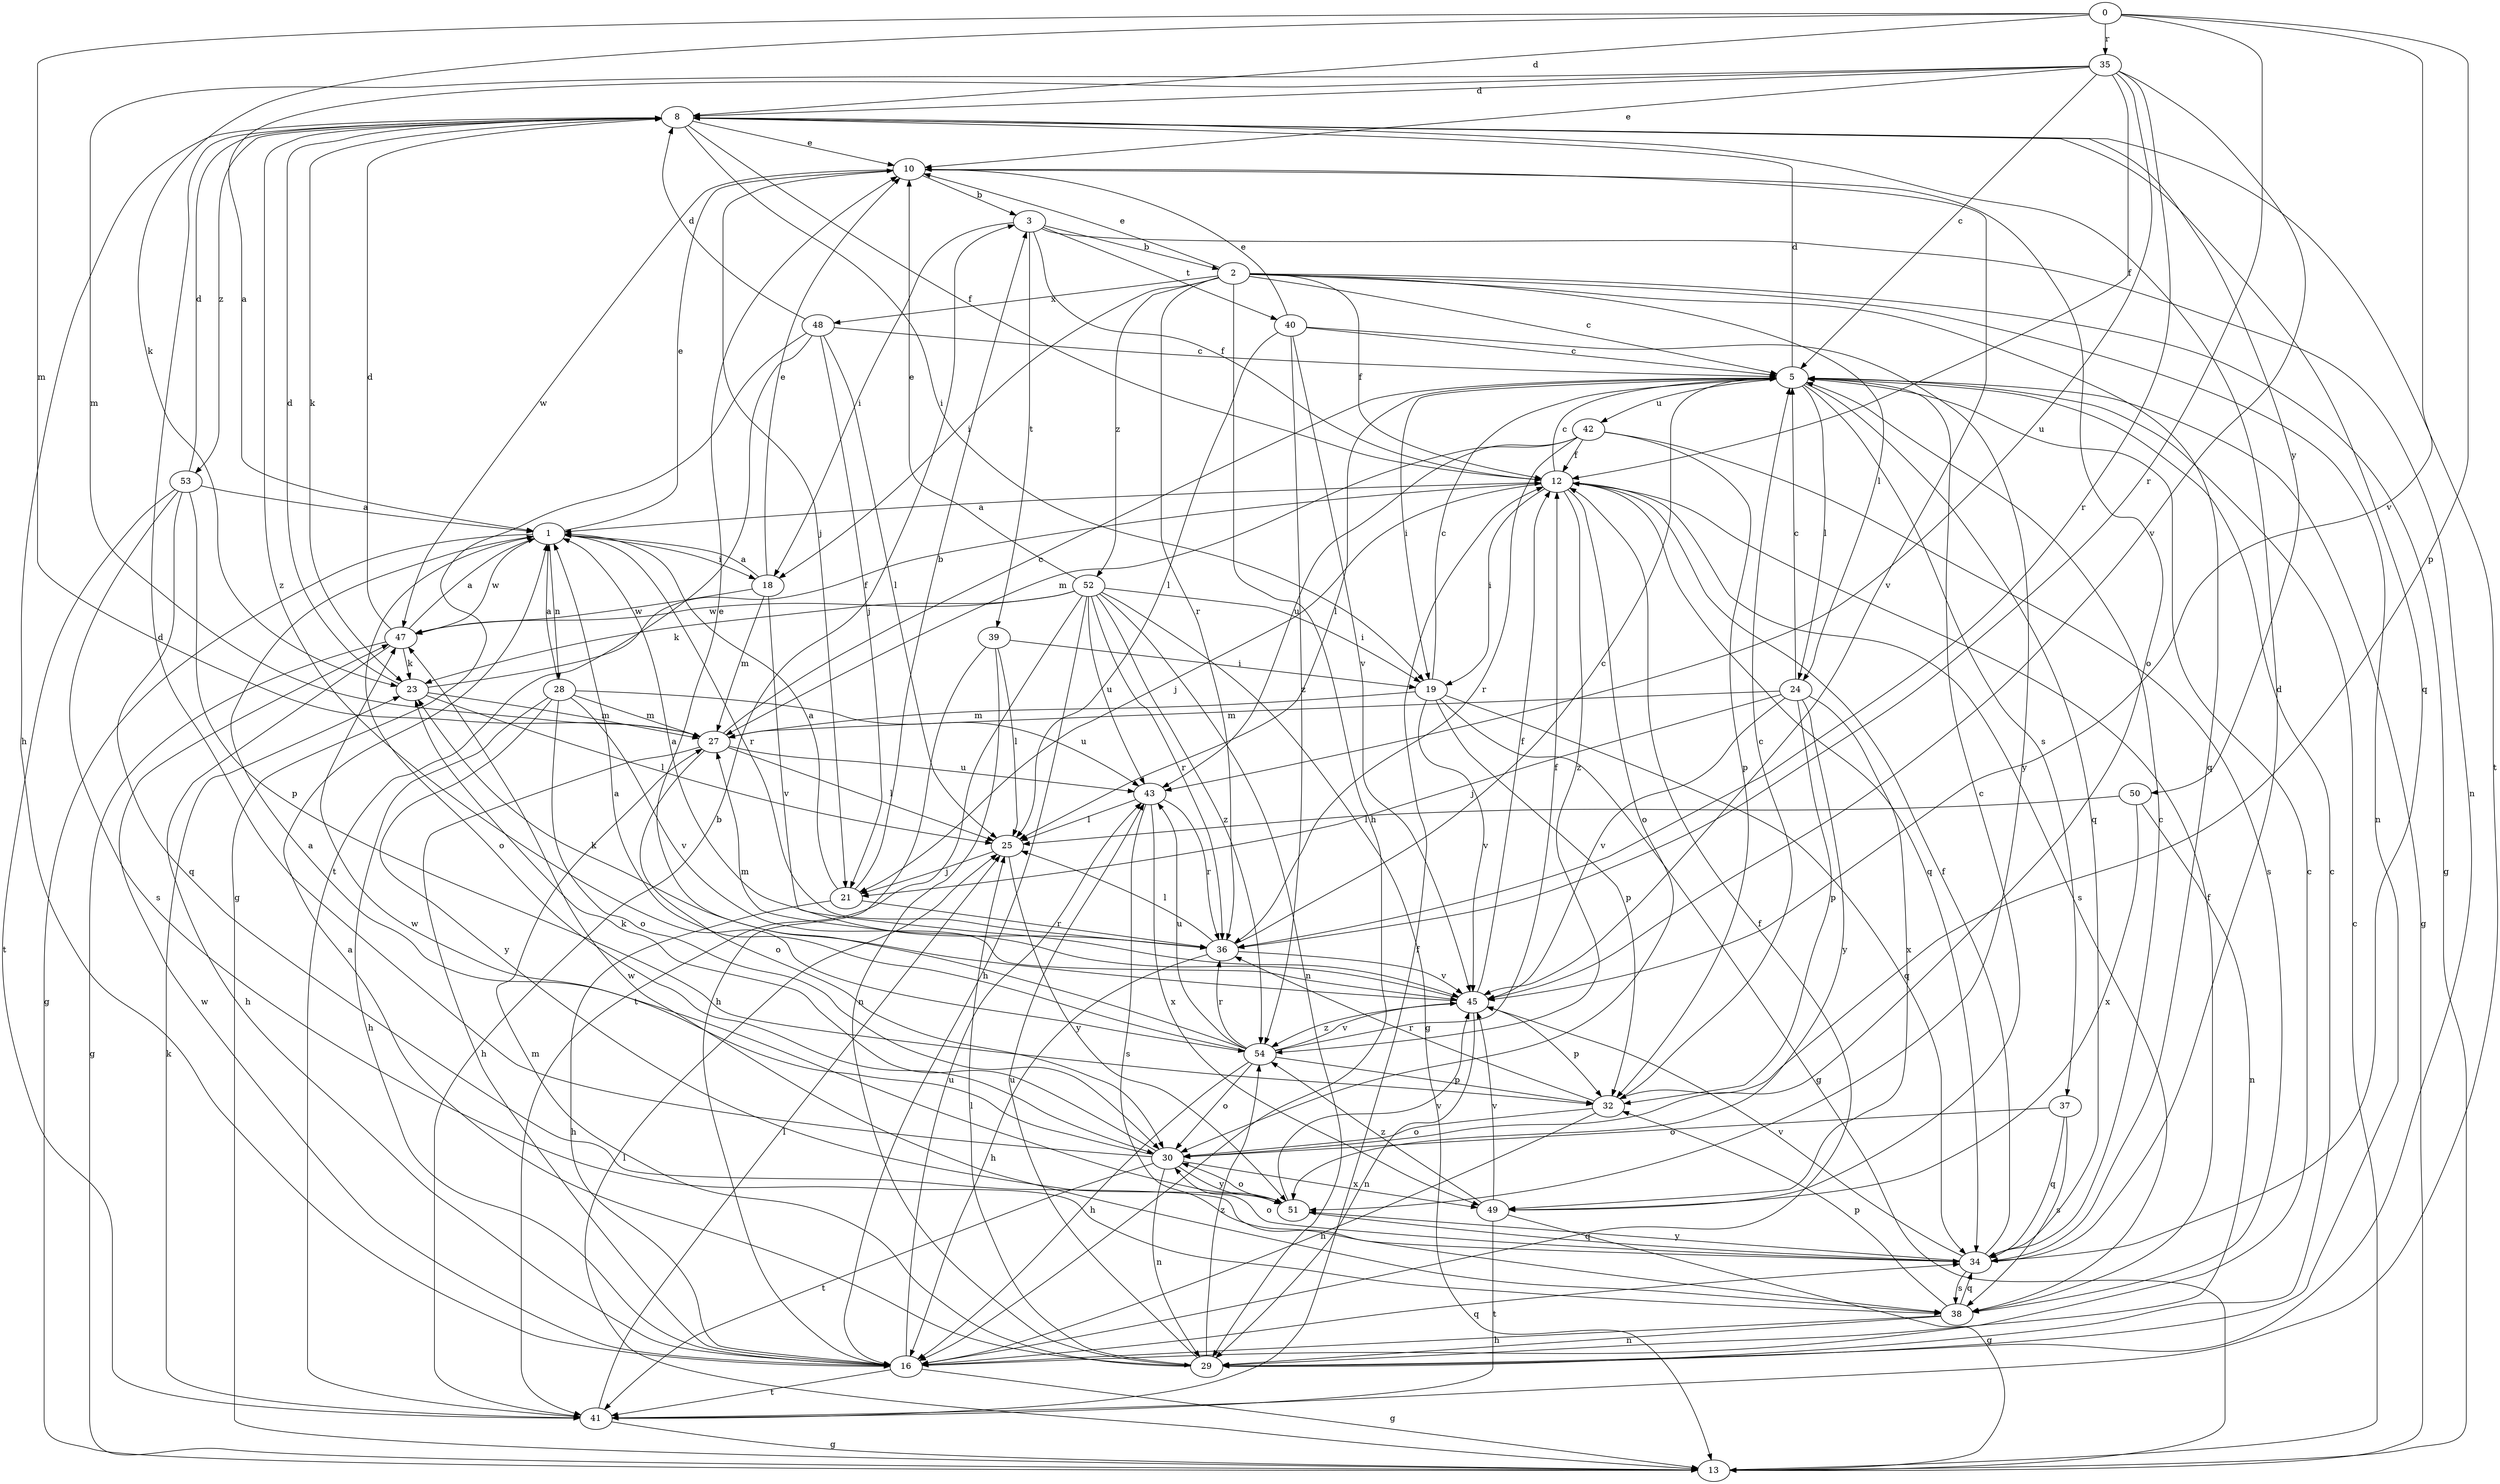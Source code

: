 strict digraph  {
0;
1;
2;
3;
5;
8;
10;
12;
13;
16;
18;
19;
21;
23;
24;
25;
27;
28;
29;
30;
32;
34;
35;
36;
37;
38;
39;
40;
41;
42;
43;
45;
47;
48;
49;
50;
51;
52;
53;
54;
0 -> 8  [label=d];
0 -> 23  [label=k];
0 -> 27  [label=m];
0 -> 32  [label=p];
0 -> 35  [label=r];
0 -> 36  [label=r];
0 -> 45  [label=v];
1 -> 10  [label=e];
1 -> 13  [label=g];
1 -> 18  [label=i];
1 -> 28  [label=n];
1 -> 30  [label=o];
1 -> 36  [label=r];
1 -> 47  [label=w];
2 -> 5  [label=c];
2 -> 10  [label=e];
2 -> 12  [label=f];
2 -> 13  [label=g];
2 -> 16  [label=h];
2 -> 18  [label=i];
2 -> 24  [label=l];
2 -> 29  [label=n];
2 -> 34  [label=q];
2 -> 36  [label=r];
2 -> 48  [label=x];
2 -> 52  [label=z];
3 -> 2  [label=b];
3 -> 12  [label=f];
3 -> 18  [label=i];
3 -> 29  [label=n];
3 -> 39  [label=t];
3 -> 40  [label=t];
5 -> 8  [label=d];
5 -> 13  [label=g];
5 -> 19  [label=i];
5 -> 24  [label=l];
5 -> 25  [label=l];
5 -> 34  [label=q];
5 -> 37  [label=s];
5 -> 42  [label=u];
8 -> 10  [label=e];
8 -> 12  [label=f];
8 -> 16  [label=h];
8 -> 19  [label=i];
8 -> 23  [label=k];
8 -> 34  [label=q];
8 -> 41  [label=t];
8 -> 50  [label=y];
8 -> 53  [label=z];
8 -> 54  [label=z];
10 -> 3  [label=b];
10 -> 21  [label=j];
10 -> 30  [label=o];
10 -> 45  [label=v];
10 -> 47  [label=w];
12 -> 1  [label=a];
12 -> 5  [label=c];
12 -> 19  [label=i];
12 -> 21  [label=j];
12 -> 30  [label=o];
12 -> 34  [label=q];
12 -> 38  [label=s];
12 -> 54  [label=z];
13 -> 5  [label=c];
13 -> 25  [label=l];
16 -> 5  [label=c];
16 -> 12  [label=f];
16 -> 13  [label=g];
16 -> 34  [label=q];
16 -> 41  [label=t];
16 -> 43  [label=u];
16 -> 47  [label=w];
18 -> 1  [label=a];
18 -> 10  [label=e];
18 -> 27  [label=m];
18 -> 45  [label=v];
18 -> 47  [label=w];
19 -> 5  [label=c];
19 -> 13  [label=g];
19 -> 27  [label=m];
19 -> 32  [label=p];
19 -> 34  [label=q];
19 -> 45  [label=v];
21 -> 1  [label=a];
21 -> 3  [label=b];
21 -> 16  [label=h];
21 -> 36  [label=r];
23 -> 8  [label=d];
23 -> 12  [label=f];
23 -> 25  [label=l];
23 -> 27  [label=m];
24 -> 5  [label=c];
24 -> 21  [label=j];
24 -> 27  [label=m];
24 -> 32  [label=p];
24 -> 45  [label=v];
24 -> 49  [label=x];
24 -> 51  [label=y];
25 -> 21  [label=j];
25 -> 51  [label=y];
27 -> 5  [label=c];
27 -> 16  [label=h];
27 -> 25  [label=l];
27 -> 30  [label=o];
27 -> 43  [label=u];
28 -> 1  [label=a];
28 -> 16  [label=h];
28 -> 27  [label=m];
28 -> 30  [label=o];
28 -> 43  [label=u];
28 -> 45  [label=v];
28 -> 51  [label=y];
29 -> 1  [label=a];
29 -> 5  [label=c];
29 -> 25  [label=l];
29 -> 27  [label=m];
29 -> 43  [label=u];
29 -> 54  [label=z];
30 -> 1  [label=a];
30 -> 8  [label=d];
30 -> 23  [label=k];
30 -> 29  [label=n];
30 -> 41  [label=t];
30 -> 49  [label=x];
30 -> 51  [label=y];
32 -> 5  [label=c];
32 -> 16  [label=h];
32 -> 30  [label=o];
32 -> 36  [label=r];
34 -> 5  [label=c];
34 -> 8  [label=d];
34 -> 12  [label=f];
34 -> 30  [label=o];
34 -> 38  [label=s];
34 -> 45  [label=v];
34 -> 51  [label=y];
35 -> 1  [label=a];
35 -> 5  [label=c];
35 -> 8  [label=d];
35 -> 10  [label=e];
35 -> 12  [label=f];
35 -> 27  [label=m];
35 -> 36  [label=r];
35 -> 43  [label=u];
35 -> 45  [label=v];
36 -> 1  [label=a];
36 -> 5  [label=c];
36 -> 16  [label=h];
36 -> 25  [label=l];
36 -> 45  [label=v];
37 -> 30  [label=o];
37 -> 34  [label=q];
37 -> 38  [label=s];
38 -> 12  [label=f];
38 -> 16  [label=h];
38 -> 29  [label=n];
38 -> 32  [label=p];
38 -> 34  [label=q];
38 -> 47  [label=w];
39 -> 16  [label=h];
39 -> 19  [label=i];
39 -> 25  [label=l];
39 -> 29  [label=n];
40 -> 5  [label=c];
40 -> 10  [label=e];
40 -> 25  [label=l];
40 -> 45  [label=v];
40 -> 51  [label=y];
40 -> 54  [label=z];
41 -> 3  [label=b];
41 -> 12  [label=f];
41 -> 13  [label=g];
41 -> 23  [label=k];
41 -> 25  [label=l];
42 -> 12  [label=f];
42 -> 27  [label=m];
42 -> 32  [label=p];
42 -> 36  [label=r];
42 -> 38  [label=s];
42 -> 43  [label=u];
43 -> 25  [label=l];
43 -> 36  [label=r];
43 -> 38  [label=s];
43 -> 49  [label=x];
45 -> 12  [label=f];
45 -> 23  [label=k];
45 -> 27  [label=m];
45 -> 29  [label=n];
45 -> 32  [label=p];
45 -> 54  [label=z];
47 -> 1  [label=a];
47 -> 8  [label=d];
47 -> 13  [label=g];
47 -> 16  [label=h];
47 -> 23  [label=k];
48 -> 5  [label=c];
48 -> 8  [label=d];
48 -> 13  [label=g];
48 -> 21  [label=j];
48 -> 25  [label=l];
48 -> 41  [label=t];
49 -> 5  [label=c];
49 -> 13  [label=g];
49 -> 41  [label=t];
49 -> 45  [label=v];
49 -> 54  [label=z];
50 -> 25  [label=l];
50 -> 29  [label=n];
50 -> 49  [label=x];
51 -> 30  [label=o];
51 -> 34  [label=q];
51 -> 45  [label=v];
51 -> 47  [label=w];
52 -> 10  [label=e];
52 -> 13  [label=g];
52 -> 16  [label=h];
52 -> 19  [label=i];
52 -> 23  [label=k];
52 -> 29  [label=n];
52 -> 36  [label=r];
52 -> 41  [label=t];
52 -> 43  [label=u];
52 -> 47  [label=w];
52 -> 54  [label=z];
53 -> 1  [label=a];
53 -> 8  [label=d];
53 -> 32  [label=p];
53 -> 34  [label=q];
53 -> 38  [label=s];
53 -> 41  [label=t];
54 -> 1  [label=a];
54 -> 10  [label=e];
54 -> 12  [label=f];
54 -> 16  [label=h];
54 -> 30  [label=o];
54 -> 32  [label=p];
54 -> 36  [label=r];
54 -> 43  [label=u];
54 -> 45  [label=v];
}
